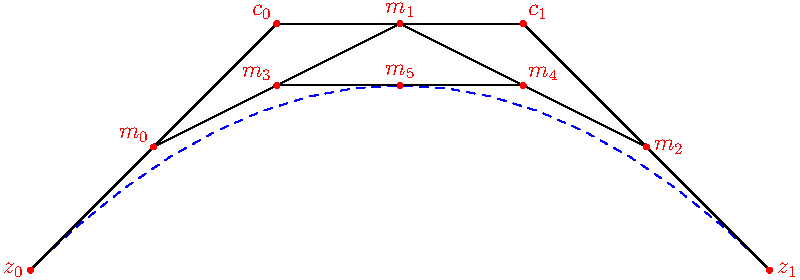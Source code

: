 size(400);
pair z0=(0,0);
pair c0=(1,1);
pair c1=(2,1);
pair z1=(3,0);
draw(z0..controls c0 and c1 .. z1,blue+dashed); // Bezier curve

draw(z0--c0--c1--z1);
dot("$z_0$",z0,W,red);
dot("$c_0$",c0,NW,red);
dot("$c_1$",c1,NE,red);
dot("$z_1$",z1,red);

pair midpoint(pair a, pair b) {return interp(a,b,0.5);}

pair m0=midpoint(z0,c0);
pair m1=midpoint(c0,c1);
pair m2=midpoint(c1,z1);

draw(m0--m1--m2);
dot("$m_0$",m0,NW,red);
dot("$m_1$",m1,N,red);
dot("$m_2$",m2,red);

pair m3=midpoint(m0,m1);
pair m4=midpoint(m1,m2);
pair m5=midpoint(m3,m4);

draw(m3--m4);
dot("$m_3$",m3,NW,red);
dot("$m_4$",m4,NE,red);
dot("$m_5$",m5,N,red);
